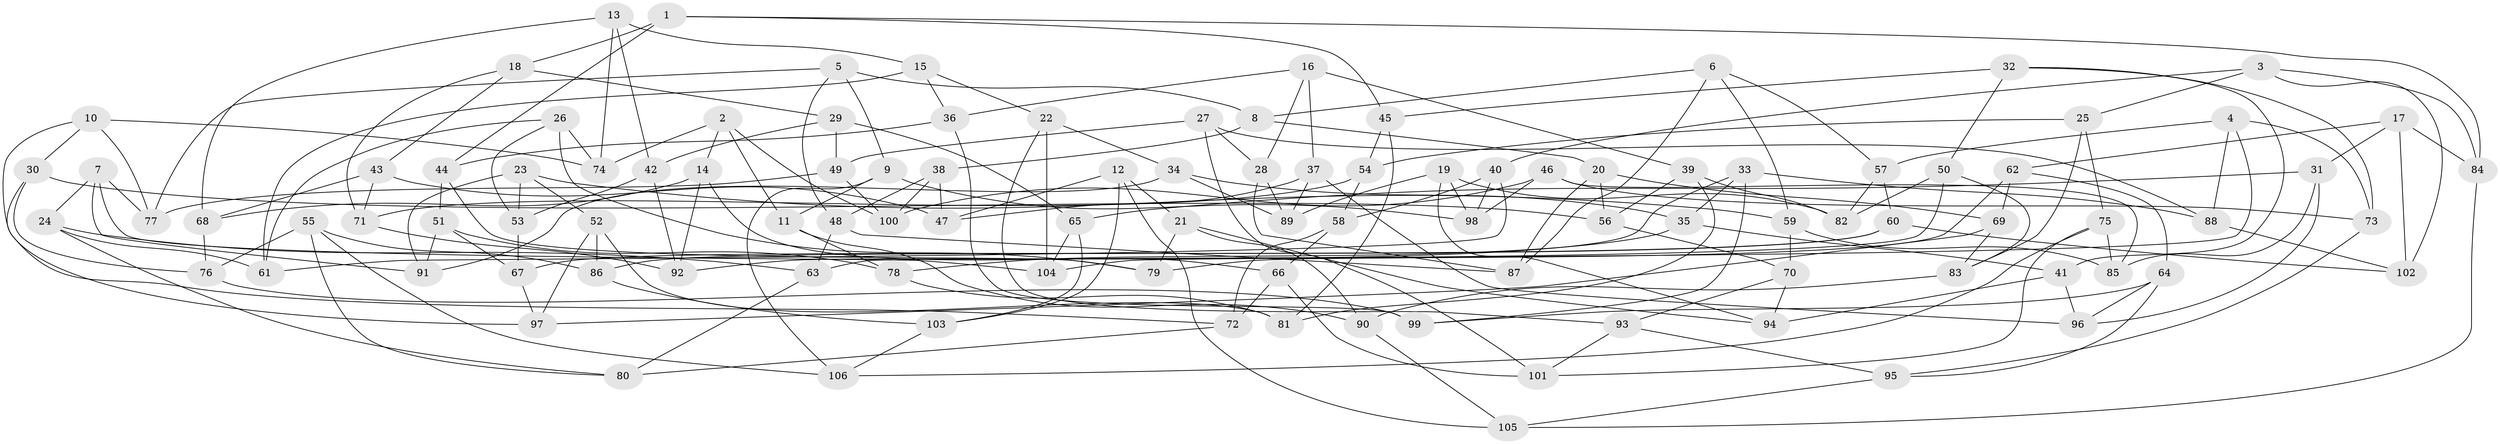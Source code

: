 // Generated by graph-tools (version 1.1) at 2025/50/03/09/25 03:50:52]
// undirected, 106 vertices, 212 edges
graph export_dot {
graph [start="1"]
  node [color=gray90,style=filled];
  1;
  2;
  3;
  4;
  5;
  6;
  7;
  8;
  9;
  10;
  11;
  12;
  13;
  14;
  15;
  16;
  17;
  18;
  19;
  20;
  21;
  22;
  23;
  24;
  25;
  26;
  27;
  28;
  29;
  30;
  31;
  32;
  33;
  34;
  35;
  36;
  37;
  38;
  39;
  40;
  41;
  42;
  43;
  44;
  45;
  46;
  47;
  48;
  49;
  50;
  51;
  52;
  53;
  54;
  55;
  56;
  57;
  58;
  59;
  60;
  61;
  62;
  63;
  64;
  65;
  66;
  67;
  68;
  69;
  70;
  71;
  72;
  73;
  74;
  75;
  76;
  77;
  78;
  79;
  80;
  81;
  82;
  83;
  84;
  85;
  86;
  87;
  88;
  89;
  90;
  91;
  92;
  93;
  94;
  95;
  96;
  97;
  98;
  99;
  100;
  101;
  102;
  103;
  104;
  105;
  106;
  1 -- 44;
  1 -- 45;
  1 -- 18;
  1 -- 84;
  2 -- 100;
  2 -- 11;
  2 -- 74;
  2 -- 14;
  3 -- 25;
  3 -- 40;
  3 -- 102;
  3 -- 84;
  4 -- 88;
  4 -- 57;
  4 -- 73;
  4 -- 63;
  5 -- 8;
  5 -- 48;
  5 -- 9;
  5 -- 77;
  6 -- 87;
  6 -- 59;
  6 -- 8;
  6 -- 57;
  7 -- 91;
  7 -- 24;
  7 -- 77;
  7 -- 104;
  8 -- 38;
  8 -- 20;
  9 -- 98;
  9 -- 106;
  9 -- 11;
  10 -- 72;
  10 -- 77;
  10 -- 74;
  10 -- 30;
  11 -- 90;
  11 -- 78;
  12 -- 105;
  12 -- 103;
  12 -- 21;
  12 -- 47;
  13 -- 68;
  13 -- 42;
  13 -- 15;
  13 -- 74;
  14 -- 66;
  14 -- 92;
  14 -- 68;
  15 -- 22;
  15 -- 61;
  15 -- 36;
  16 -- 39;
  16 -- 28;
  16 -- 36;
  16 -- 37;
  17 -- 31;
  17 -- 102;
  17 -- 84;
  17 -- 62;
  18 -- 29;
  18 -- 43;
  18 -- 71;
  19 -- 98;
  19 -- 89;
  19 -- 82;
  19 -- 94;
  20 -- 69;
  20 -- 87;
  20 -- 56;
  21 -- 94;
  21 -- 79;
  21 -- 90;
  22 -- 104;
  22 -- 93;
  22 -- 34;
  23 -- 91;
  23 -- 59;
  23 -- 52;
  23 -- 53;
  24 -- 61;
  24 -- 63;
  24 -- 80;
  25 -- 75;
  25 -- 54;
  25 -- 83;
  26 -- 61;
  26 -- 79;
  26 -- 53;
  26 -- 74;
  27 -- 49;
  27 -- 101;
  27 -- 88;
  27 -- 28;
  28 -- 89;
  28 -- 87;
  29 -- 49;
  29 -- 65;
  29 -- 42;
  30 -- 76;
  30 -- 97;
  30 -- 56;
  31 -- 96;
  31 -- 85;
  31 -- 65;
  32 -- 45;
  32 -- 73;
  32 -- 41;
  32 -- 50;
  33 -- 99;
  33 -- 88;
  33 -- 35;
  33 -- 92;
  34 -- 89;
  34 -- 35;
  34 -- 91;
  35 -- 78;
  35 -- 41;
  36 -- 44;
  36 -- 99;
  37 -- 96;
  37 -- 47;
  37 -- 89;
  38 -- 48;
  38 -- 100;
  38 -- 47;
  39 -- 81;
  39 -- 56;
  39 -- 82;
  40 -- 58;
  40 -- 61;
  40 -- 98;
  41 -- 96;
  41 -- 94;
  42 -- 53;
  42 -- 92;
  43 -- 71;
  43 -- 47;
  43 -- 68;
  44 -- 51;
  44 -- 79;
  45 -- 81;
  45 -- 54;
  46 -- 100;
  46 -- 98;
  46 -- 73;
  46 -- 85;
  48 -- 63;
  48 -- 87;
  49 -- 100;
  49 -- 77;
  50 -- 82;
  50 -- 83;
  50 -- 104;
  51 -- 91;
  51 -- 67;
  51 -- 78;
  52 -- 81;
  52 -- 97;
  52 -- 86;
  53 -- 67;
  54 -- 58;
  54 -- 71;
  55 -- 76;
  55 -- 86;
  55 -- 80;
  55 -- 106;
  56 -- 70;
  57 -- 82;
  57 -- 60;
  58 -- 72;
  58 -- 66;
  59 -- 85;
  59 -- 70;
  60 -- 102;
  60 -- 67;
  60 -- 86;
  62 -- 79;
  62 -- 69;
  62 -- 64;
  63 -- 80;
  64 -- 95;
  64 -- 99;
  64 -- 96;
  65 -- 103;
  65 -- 104;
  66 -- 101;
  66 -- 72;
  67 -- 97;
  68 -- 76;
  69 -- 83;
  69 -- 97;
  70 -- 93;
  70 -- 94;
  71 -- 92;
  72 -- 80;
  73 -- 95;
  75 -- 101;
  75 -- 106;
  75 -- 85;
  76 -- 99;
  78 -- 81;
  83 -- 90;
  84 -- 105;
  86 -- 103;
  88 -- 102;
  90 -- 105;
  93 -- 101;
  93 -- 95;
  95 -- 105;
  103 -- 106;
}
